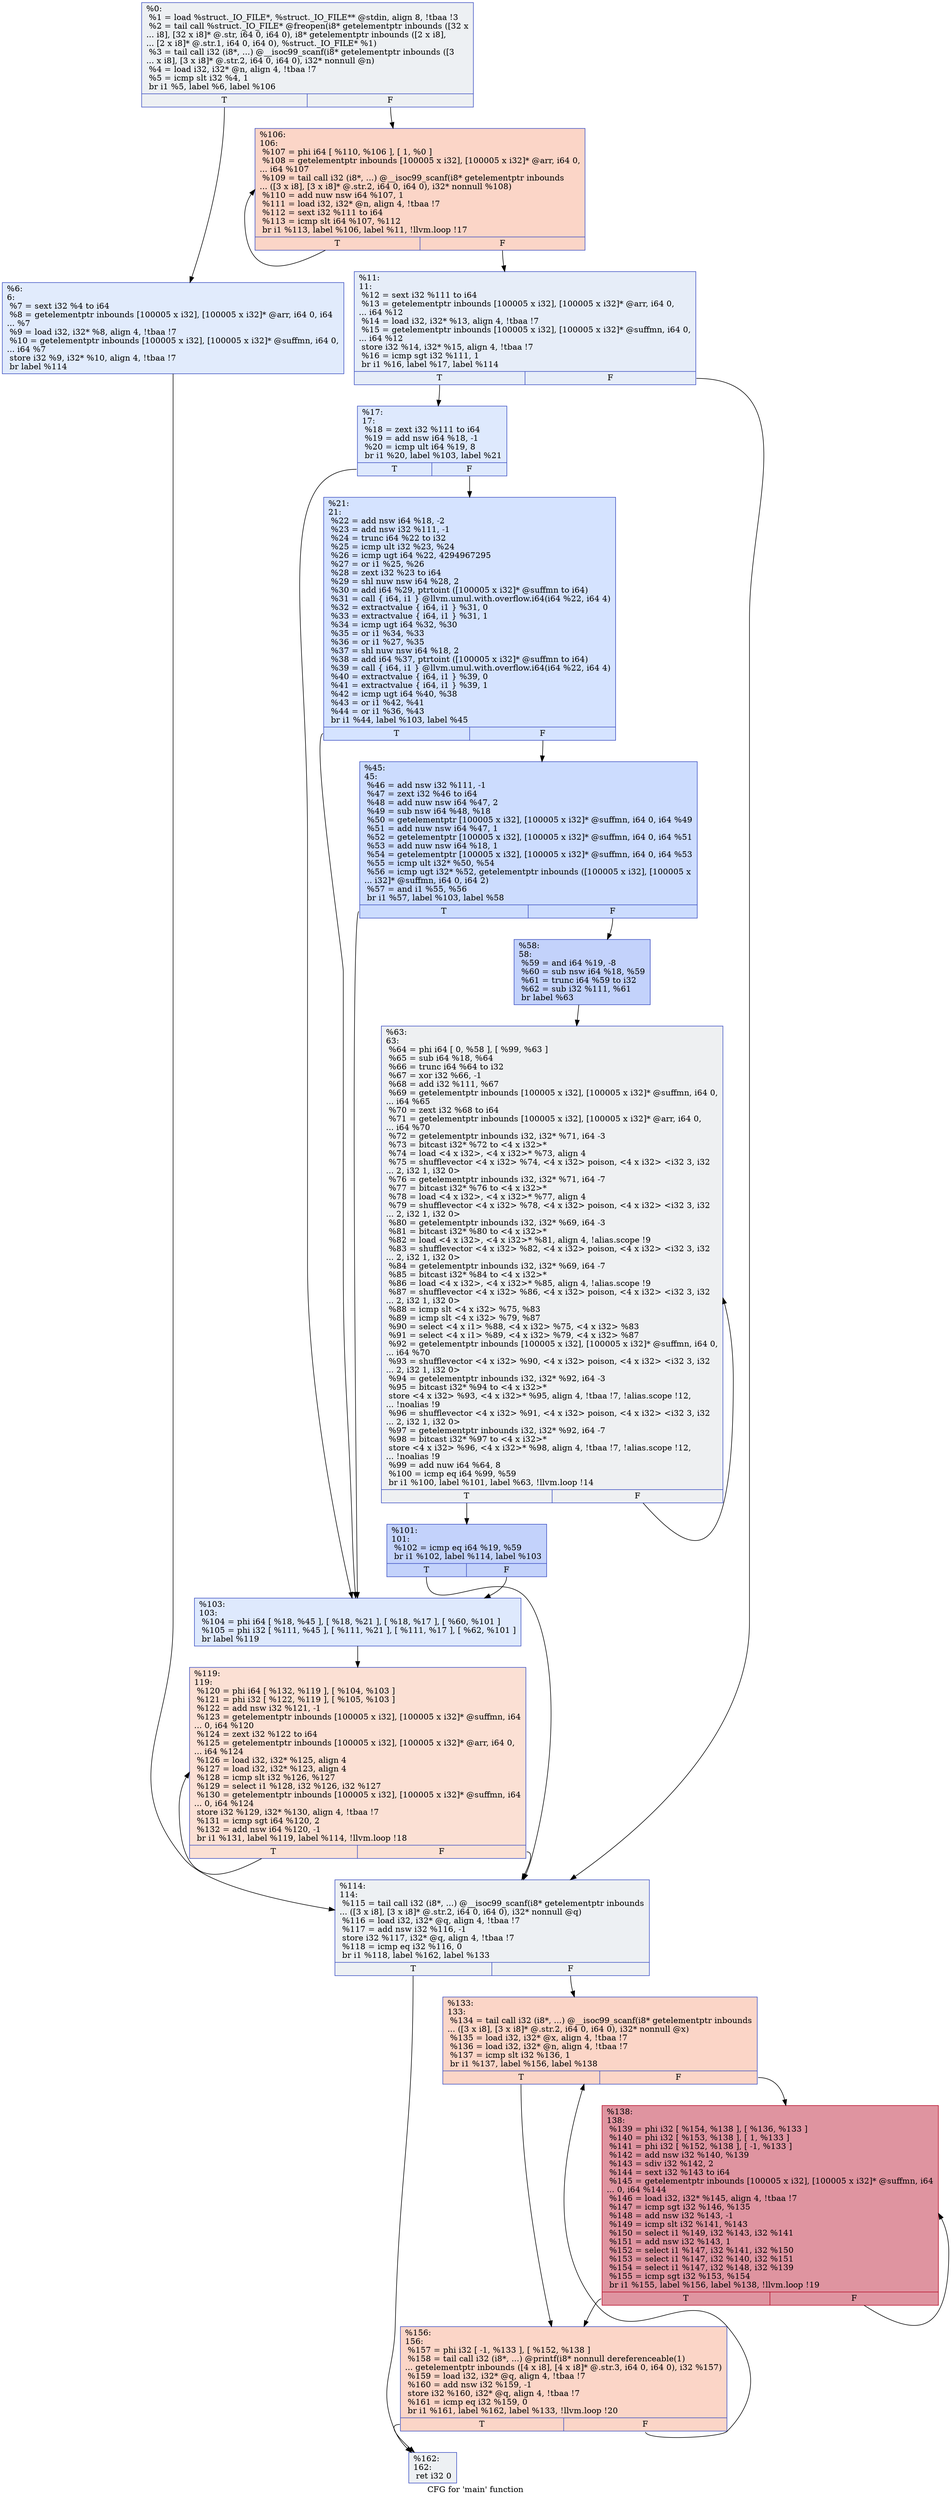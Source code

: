 digraph "CFG for 'main' function" {
	label="CFG for 'main' function";

	Node0x557e357773a0 [shape=record,color="#3d50c3ff", style=filled, fillcolor="#d6dce470",label="{%0:\l  %1 = load %struct._IO_FILE*, %struct._IO_FILE** @stdin, align 8, !tbaa !3\l  %2 = tail call %struct._IO_FILE* @freopen(i8* getelementptr inbounds ([32 x\l... i8], [32 x i8]* @.str, i64 0, i64 0), i8* getelementptr inbounds ([2 x i8],\l... [2 x i8]* @.str.1, i64 0, i64 0), %struct._IO_FILE* %1)\l  %3 = tail call i32 (i8*, ...) @__isoc99_scanf(i8* getelementptr inbounds ([3\l... x i8], [3 x i8]* @.str.2, i64 0, i64 0), i32* nonnull @n)\l  %4 = load i32, i32* @n, align 4, !tbaa !7\l  %5 = icmp slt i32 %4, 1\l  br i1 %5, label %6, label %106\l|{<s0>T|<s1>F}}"];
	Node0x557e357773a0:s0 -> Node0x557e35777e00;
	Node0x557e357773a0:s1 -> Node0x557e35777e90;
	Node0x557e35777e00 [shape=record,color="#3d50c3ff", style=filled, fillcolor="#bbd1f870",label="{%6:\l6:                                                \l  %7 = sext i32 %4 to i64\l  %8 = getelementptr inbounds [100005 x i32], [100005 x i32]* @arr, i64 0, i64\l... %7\l  %9 = load i32, i32* %8, align 4, !tbaa !7\l  %10 = getelementptr inbounds [100005 x i32], [100005 x i32]* @suffmn, i64 0,\l... i64 %7\l  store i32 %9, i32* %10, align 4, !tbaa !7\l  br label %114\l}"];
	Node0x557e35777e00 -> Node0x557e35777d20;
	Node0x557e357783c0 [shape=record,color="#3d50c3ff", style=filled, fillcolor="#c7d7f070",label="{%11:\l11:                                               \l  %12 = sext i32 %111 to i64\l  %13 = getelementptr inbounds [100005 x i32], [100005 x i32]* @arr, i64 0,\l... i64 %12\l  %14 = load i32, i32* %13, align 4, !tbaa !7\l  %15 = getelementptr inbounds [100005 x i32], [100005 x i32]* @suffmn, i64 0,\l... i64 %12\l  store i32 %14, i32* %15, align 4, !tbaa !7\l  %16 = icmp sgt i32 %111, 1\l  br i1 %16, label %17, label %114\l|{<s0>T|<s1>F}}"];
	Node0x557e357783c0:s0 -> Node0x557e357787d0;
	Node0x557e357783c0:s1 -> Node0x557e35777d20;
	Node0x557e357787d0 [shape=record,color="#3d50c3ff", style=filled, fillcolor="#b5cdfa70",label="{%17:\l17:                                               \l  %18 = zext i32 %111 to i64\l  %19 = add nsw i64 %18, -1\l  %20 = icmp ult i64 %19, 8\l  br i1 %20, label %103, label %21\l|{<s0>T|<s1>F}}"];
	Node0x557e357787d0:s0 -> Node0x557e35778a70;
	Node0x557e357787d0:s1 -> Node0x557e35778ac0;
	Node0x557e35778ac0 [shape=record,color="#3d50c3ff", style=filled, fillcolor="#a1c0ff70",label="{%21:\l21:                                               \l  %22 = add nsw i64 %18, -2\l  %23 = add nsw i32 %111, -1\l  %24 = trunc i64 %22 to i32\l  %25 = icmp ult i32 %23, %24\l  %26 = icmp ugt i64 %22, 4294967295\l  %27 = or i1 %25, %26\l  %28 = zext i32 %23 to i64\l  %29 = shl nuw nsw i64 %28, 2\l  %30 = add i64 %29, ptrtoint ([100005 x i32]* @suffmn to i64)\l  %31 = call \{ i64, i1 \} @llvm.umul.with.overflow.i64(i64 %22, i64 4)\l  %32 = extractvalue \{ i64, i1 \} %31, 0\l  %33 = extractvalue \{ i64, i1 \} %31, 1\l  %34 = icmp ugt i64 %32, %30\l  %35 = or i1 %34, %33\l  %36 = or i1 %27, %35\l  %37 = shl nuw nsw i64 %18, 2\l  %38 = add i64 %37, ptrtoint ([100005 x i32]* @suffmn to i64)\l  %39 = call \{ i64, i1 \} @llvm.umul.with.overflow.i64(i64 %22, i64 4)\l  %40 = extractvalue \{ i64, i1 \} %39, 0\l  %41 = extractvalue \{ i64, i1 \} %39, 1\l  %42 = icmp ugt i64 %40, %38\l  %43 = or i1 %42, %41\l  %44 = or i1 %36, %43\l  br i1 %44, label %103, label %45\l|{<s0>T|<s1>F}}"];
	Node0x557e35778ac0:s0 -> Node0x557e35778a70;
	Node0x557e35778ac0:s1 -> Node0x557e35779e30;
	Node0x557e35779e30 [shape=record,color="#3d50c3ff", style=filled, fillcolor="#8caffe70",label="{%45:\l45:                                               \l  %46 = add nsw i32 %111, -1\l  %47 = zext i32 %46 to i64\l  %48 = add nuw nsw i64 %47, 2\l  %49 = sub nsw i64 %48, %18\l  %50 = getelementptr [100005 x i32], [100005 x i32]* @suffmn, i64 0, i64 %49\l  %51 = add nuw nsw i64 %47, 1\l  %52 = getelementptr [100005 x i32], [100005 x i32]* @suffmn, i64 0, i64 %51\l  %53 = add nuw nsw i64 %18, 1\l  %54 = getelementptr [100005 x i32], [100005 x i32]* @suffmn, i64 0, i64 %53\l  %55 = icmp ult i32* %50, %54\l  %56 = icmp ugt i32* %52, getelementptr inbounds ([100005 x i32], [100005 x\l... i32]* @suffmn, i64 0, i64 2)\l  %57 = and i1 %55, %56\l  br i1 %57, label %103, label %58\l|{<s0>T|<s1>F}}"];
	Node0x557e35779e30:s0 -> Node0x557e35778a70;
	Node0x557e35779e30:s1 -> Node0x557e3577a730;
	Node0x557e3577a730 [shape=record,color="#3d50c3ff", style=filled, fillcolor="#779af770",label="{%58:\l58:                                               \l  %59 = and i64 %19, -8\l  %60 = sub nsw i64 %18, %59\l  %61 = trunc i64 %59 to i32\l  %62 = sub i32 %111, %61\l  br label %63\l}"];
	Node0x557e3577a730 -> Node0x557e3577aa50;
	Node0x557e3577aa50 [shape=record,color="#3d50c3ff", style=filled, fillcolor="#d9dce170",label="{%63:\l63:                                               \l  %64 = phi i64 [ 0, %58 ], [ %99, %63 ]\l  %65 = sub i64 %18, %64\l  %66 = trunc i64 %64 to i32\l  %67 = xor i32 %66, -1\l  %68 = add i32 %111, %67\l  %69 = getelementptr inbounds [100005 x i32], [100005 x i32]* @suffmn, i64 0,\l... i64 %65\l  %70 = zext i32 %68 to i64\l  %71 = getelementptr inbounds [100005 x i32], [100005 x i32]* @arr, i64 0,\l... i64 %70\l  %72 = getelementptr inbounds i32, i32* %71, i64 -3\l  %73 = bitcast i32* %72 to \<4 x i32\>*\l  %74 = load \<4 x i32\>, \<4 x i32\>* %73, align 4\l  %75 = shufflevector \<4 x i32\> %74, \<4 x i32\> poison, \<4 x i32\> \<i32 3, i32\l... 2, i32 1, i32 0\>\l  %76 = getelementptr inbounds i32, i32* %71, i64 -7\l  %77 = bitcast i32* %76 to \<4 x i32\>*\l  %78 = load \<4 x i32\>, \<4 x i32\>* %77, align 4\l  %79 = shufflevector \<4 x i32\> %78, \<4 x i32\> poison, \<4 x i32\> \<i32 3, i32\l... 2, i32 1, i32 0\>\l  %80 = getelementptr inbounds i32, i32* %69, i64 -3\l  %81 = bitcast i32* %80 to \<4 x i32\>*\l  %82 = load \<4 x i32\>, \<4 x i32\>* %81, align 4, !alias.scope !9\l  %83 = shufflevector \<4 x i32\> %82, \<4 x i32\> poison, \<4 x i32\> \<i32 3, i32\l... 2, i32 1, i32 0\>\l  %84 = getelementptr inbounds i32, i32* %69, i64 -7\l  %85 = bitcast i32* %84 to \<4 x i32\>*\l  %86 = load \<4 x i32\>, \<4 x i32\>* %85, align 4, !alias.scope !9\l  %87 = shufflevector \<4 x i32\> %86, \<4 x i32\> poison, \<4 x i32\> \<i32 3, i32\l... 2, i32 1, i32 0\>\l  %88 = icmp slt \<4 x i32\> %75, %83\l  %89 = icmp slt \<4 x i32\> %79, %87\l  %90 = select \<4 x i1\> %88, \<4 x i32\> %75, \<4 x i32\> %83\l  %91 = select \<4 x i1\> %89, \<4 x i32\> %79, \<4 x i32\> %87\l  %92 = getelementptr inbounds [100005 x i32], [100005 x i32]* @suffmn, i64 0,\l... i64 %70\l  %93 = shufflevector \<4 x i32\> %90, \<4 x i32\> poison, \<4 x i32\> \<i32 3, i32\l... 2, i32 1, i32 0\>\l  %94 = getelementptr inbounds i32, i32* %92, i64 -3\l  %95 = bitcast i32* %94 to \<4 x i32\>*\l  store \<4 x i32\> %93, \<4 x i32\>* %95, align 4, !tbaa !7, !alias.scope !12,\l... !noalias !9\l  %96 = shufflevector \<4 x i32\> %91, \<4 x i32\> poison, \<4 x i32\> \<i32 3, i32\l... 2, i32 1, i32 0\>\l  %97 = getelementptr inbounds i32, i32* %92, i64 -7\l  %98 = bitcast i32* %97 to \<4 x i32\>*\l  store \<4 x i32\> %96, \<4 x i32\>* %98, align 4, !tbaa !7, !alias.scope !12,\l... !noalias !9\l  %99 = add nuw i64 %64, 8\l  %100 = icmp eq i64 %99, %59\l  br i1 %100, label %101, label %63, !llvm.loop !14\l|{<s0>T|<s1>F}}"];
	Node0x557e3577aa50:s0 -> Node0x557e3577df90;
	Node0x557e3577aa50:s1 -> Node0x557e3577aa50;
	Node0x557e3577df90 [shape=record,color="#3d50c3ff", style=filled, fillcolor="#779af770",label="{%101:\l101:                                              \l  %102 = icmp eq i64 %19, %59\l  br i1 %102, label %114, label %103\l|{<s0>T|<s1>F}}"];
	Node0x557e3577df90:s0 -> Node0x557e35777d20;
	Node0x557e3577df90:s1 -> Node0x557e35778a70;
	Node0x557e35778a70 [shape=record,color="#3d50c3ff", style=filled, fillcolor="#b5cdfa70",label="{%103:\l103:                                              \l  %104 = phi i64 [ %18, %45 ], [ %18, %21 ], [ %18, %17 ], [ %60, %101 ]\l  %105 = phi i32 [ %111, %45 ], [ %111, %21 ], [ %111, %17 ], [ %62, %101 ]\l  br label %119\l}"];
	Node0x557e35778a70 -> Node0x557e3577e4f0;
	Node0x557e35777e90 [shape=record,color="#3d50c3ff", style=filled, fillcolor="#f5a08170",label="{%106:\l106:                                              \l  %107 = phi i64 [ %110, %106 ], [ 1, %0 ]\l  %108 = getelementptr inbounds [100005 x i32], [100005 x i32]* @arr, i64 0,\l... i64 %107\l  %109 = tail call i32 (i8*, ...) @__isoc99_scanf(i8* getelementptr inbounds\l... ([3 x i8], [3 x i8]* @.str.2, i64 0, i64 0), i32* nonnull %108)\l  %110 = add nuw nsw i64 %107, 1\l  %111 = load i32, i32* @n, align 4, !tbaa !7\l  %112 = sext i32 %111 to i64\l  %113 = icmp slt i64 %107, %112\l  br i1 %113, label %106, label %11, !llvm.loop !17\l|{<s0>T|<s1>F}}"];
	Node0x557e35777e90:s0 -> Node0x557e35777e90;
	Node0x557e35777e90:s1 -> Node0x557e357783c0;
	Node0x557e35777d20 [shape=record,color="#3d50c3ff", style=filled, fillcolor="#d6dce470",label="{%114:\l114:                                              \l  %115 = tail call i32 (i8*, ...) @__isoc99_scanf(i8* getelementptr inbounds\l... ([3 x i8], [3 x i8]* @.str.2, i64 0, i64 0), i32* nonnull @q)\l  %116 = load i32, i32* @q, align 4, !tbaa !7\l  %117 = add nsw i32 %116, -1\l  store i32 %117, i32* @q, align 4, !tbaa !7\l  %118 = icmp eq i32 %116, 0\l  br i1 %118, label %162, label %133\l|{<s0>T|<s1>F}}"];
	Node0x557e35777d20:s0 -> Node0x557e3577eed0;
	Node0x557e35777d20:s1 -> Node0x557e3577ef20;
	Node0x557e3577e4f0 [shape=record,color="#3d50c3ff", style=filled, fillcolor="#f7b99e70",label="{%119:\l119:                                              \l  %120 = phi i64 [ %132, %119 ], [ %104, %103 ]\l  %121 = phi i32 [ %122, %119 ], [ %105, %103 ]\l  %122 = add nsw i32 %121, -1\l  %123 = getelementptr inbounds [100005 x i32], [100005 x i32]* @suffmn, i64\l... 0, i64 %120\l  %124 = zext i32 %122 to i64\l  %125 = getelementptr inbounds [100005 x i32], [100005 x i32]* @arr, i64 0,\l... i64 %124\l  %126 = load i32, i32* %125, align 4\l  %127 = load i32, i32* %123, align 4\l  %128 = icmp slt i32 %126, %127\l  %129 = select i1 %128, i32 %126, i32 %127\l  %130 = getelementptr inbounds [100005 x i32], [100005 x i32]* @suffmn, i64\l... 0, i64 %124\l  store i32 %129, i32* %130, align 4, !tbaa !7\l  %131 = icmp sgt i64 %120, 2\l  %132 = add nsw i64 %120, -1\l  br i1 %131, label %119, label %114, !llvm.loop !18\l|{<s0>T|<s1>F}}"];
	Node0x557e3577e4f0:s0 -> Node0x557e3577e4f0;
	Node0x557e3577e4f0:s1 -> Node0x557e35777d20;
	Node0x557e3577ef20 [shape=record,color="#3d50c3ff", style=filled, fillcolor="#f5a08170",label="{%133:\l133:                                              \l  %134 = tail call i32 (i8*, ...) @__isoc99_scanf(i8* getelementptr inbounds\l... ([3 x i8], [3 x i8]* @.str.2, i64 0, i64 0), i32* nonnull @x)\l  %135 = load i32, i32* @x, align 4, !tbaa !7\l  %136 = load i32, i32* @n, align 4, !tbaa !7\l  %137 = icmp slt i32 %136, 1\l  br i1 %137, label %156, label %138\l|{<s0>T|<s1>F}}"];
	Node0x557e3577ef20:s0 -> Node0x557e357804b0;
	Node0x557e3577ef20:s1 -> Node0x557e35780500;
	Node0x557e35780500 [shape=record,color="#b70d28ff", style=filled, fillcolor="#b70d2870",label="{%138:\l138:                                              \l  %139 = phi i32 [ %154, %138 ], [ %136, %133 ]\l  %140 = phi i32 [ %153, %138 ], [ 1, %133 ]\l  %141 = phi i32 [ %152, %138 ], [ -1, %133 ]\l  %142 = add nsw i32 %140, %139\l  %143 = sdiv i32 %142, 2\l  %144 = sext i32 %143 to i64\l  %145 = getelementptr inbounds [100005 x i32], [100005 x i32]* @suffmn, i64\l... 0, i64 %144\l  %146 = load i32, i32* %145, align 4, !tbaa !7\l  %147 = icmp sgt i32 %146, %135\l  %148 = add nsw i32 %143, -1\l  %149 = icmp slt i32 %141, %143\l  %150 = select i1 %149, i32 %143, i32 %141\l  %151 = add nsw i32 %143, 1\l  %152 = select i1 %147, i32 %141, i32 %150\l  %153 = select i1 %147, i32 %140, i32 %151\l  %154 = select i1 %147, i32 %148, i32 %139\l  %155 = icmp sgt i32 %153, %154\l  br i1 %155, label %156, label %138, !llvm.loop !19\l|{<s0>T|<s1>F}}"];
	Node0x557e35780500:s0 -> Node0x557e357804b0;
	Node0x557e35780500:s1 -> Node0x557e35780500;
	Node0x557e357804b0 [shape=record,color="#3d50c3ff", style=filled, fillcolor="#f5a08170",label="{%156:\l156:                                              \l  %157 = phi i32 [ -1, %133 ], [ %152, %138 ]\l  %158 = tail call i32 (i8*, ...) @printf(i8* nonnull dereferenceable(1)\l... getelementptr inbounds ([4 x i8], [4 x i8]* @.str.3, i64 0, i64 0), i32 %157)\l  %159 = load i32, i32* @q, align 4, !tbaa !7\l  %160 = add nsw i32 %159, -1\l  store i32 %160, i32* @q, align 4, !tbaa !7\l  %161 = icmp eq i32 %159, 0\l  br i1 %161, label %162, label %133, !llvm.loop !20\l|{<s0>T|<s1>F}}"];
	Node0x557e357804b0:s0 -> Node0x557e3577eed0;
	Node0x557e357804b0:s1 -> Node0x557e3577ef20;
	Node0x557e3577eed0 [shape=record,color="#3d50c3ff", style=filled, fillcolor="#d6dce470",label="{%162:\l162:                                              \l  ret i32 0\l}"];
}
